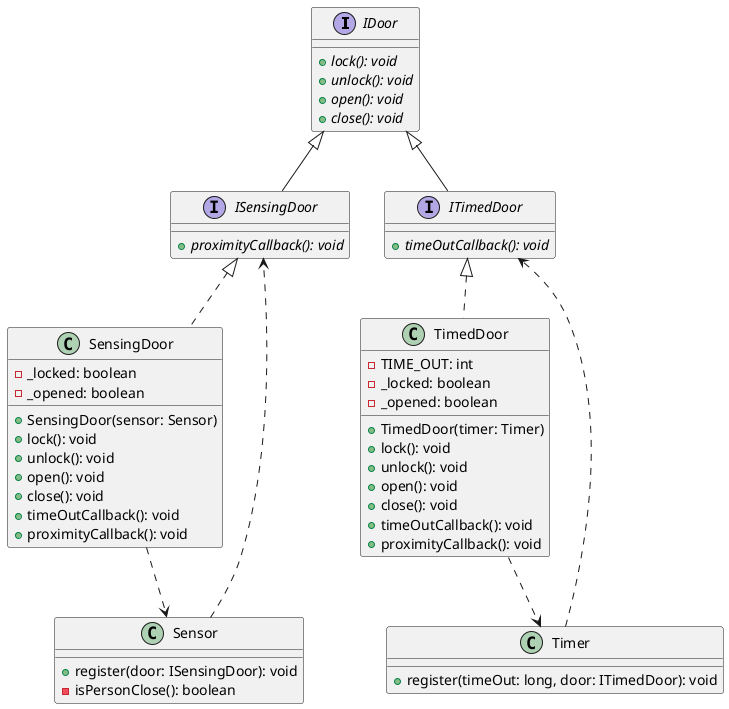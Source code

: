 @startuml

interface IDoor {
    {abstract} + lock(): void
    {abstract} + unlock(): void
    {abstract} + open(): void
    {abstract} + close(): void
}

interface ISensingDoor {
    {abstract} + proximityCallback(): void
}

interface ITimedDoor {
    {abstract} + timeOutCallback(): void
}

class SensingDoor {
    - _locked: boolean
    - _opened: boolean
    + SensingDoor(sensor: Sensor)
    + lock(): void
    + unlock(): void
    + open(): void
    + close(): void
    + timeOutCallback(): void
    + proximityCallback(): void
}

class Sensor {
    + register(door: ISensingDoor): void
    - isPersonClose(): boolean
}

class TimedDoor {
    - TIME_OUT: int
    - _locked: boolean
    - _opened: boolean
    + TimedDoor(timer: Timer)
    + lock(): void
    + unlock(): void
    + open(): void
    + close(): void
    + timeOutCallback(): void
    + proximityCallback(): void
}

class Timer {
    + register(timeOut: long, door: ITimedDoor): void
}

IDoor <|-- ISensingDoor
IDoor <|-- ITimedDoor
ISensingDoor <|.. SensingDoor
ITimedDoor <|.. TimedDoor
TimedDoor ..>Timer
Timer ..> ITimedDoor
SensingDoor ..> Sensor
Sensor ..> ISensingDoor

@enduml
